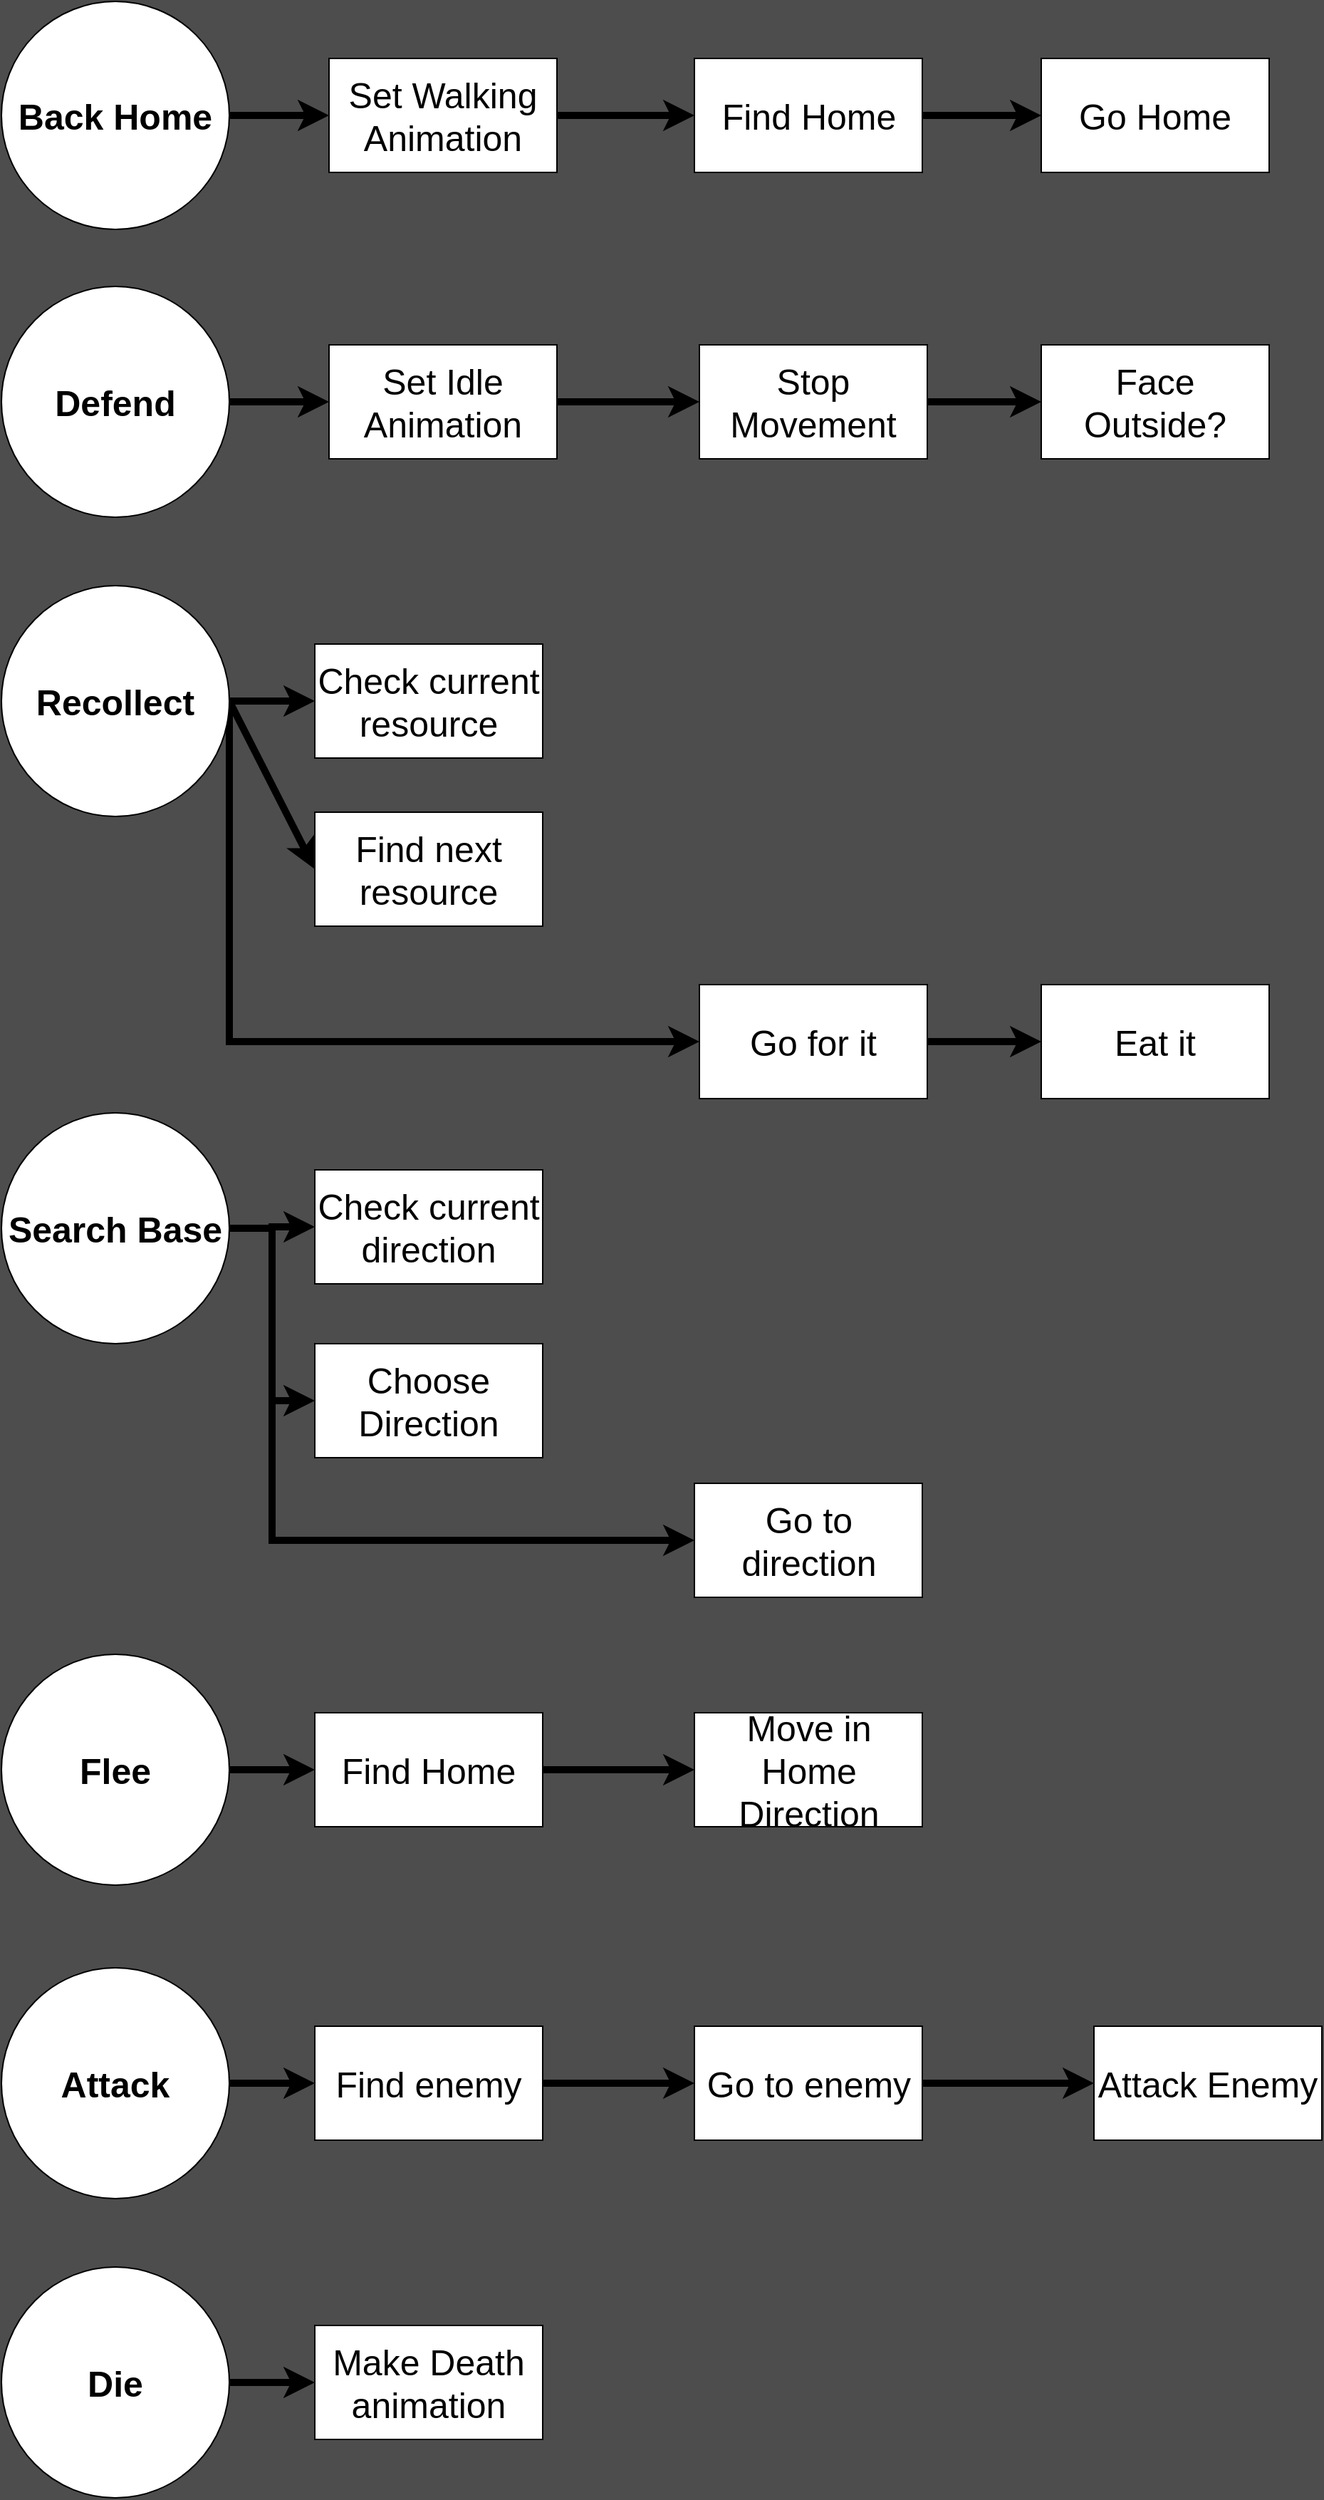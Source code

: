 <mxfile version="14.4.3" type="device"><diagram id="x0B7s7J_Xj7wXF_WWuj6" name="Page-1"><mxGraphModel dx="1673" dy="896" grid="1" gridSize="10" guides="1" tooltips="1" connect="1" arrows="1" fold="1" page="1" pageScale="1" pageWidth="1654" pageHeight="1169" background="#4D4D4D" math="0" shadow="0"><root><mxCell id="0"/><mxCell id="1" parent="0"/><mxCell id="KVbthgU6y1Rp9ufSTAyT-15" style="edgeStyle=orthogonalEdgeStyle;rounded=0;orthogonalLoop=1;jettySize=auto;html=1;exitX=1;exitY=0.5;exitDx=0;exitDy=0;entryX=0;entryY=0.5;entryDx=0;entryDy=0;strokeWidth=5;" edge="1" parent="1" source="KVbthgU6y1Rp9ufSTAyT-2" target="KVbthgU6y1Rp9ufSTAyT-3"><mxGeometry relative="1" as="geometry"/></mxCell><mxCell id="KVbthgU6y1Rp9ufSTAyT-2" value="&lt;font style=&quot;font-size: 25px&quot;&gt;&lt;b&gt;Back Home&lt;/b&gt;&lt;/font&gt;" style="ellipse;whiteSpace=wrap;html=1;" vertex="1" parent="1"><mxGeometry x="60" y="90" width="160" height="160" as="geometry"/></mxCell><mxCell id="KVbthgU6y1Rp9ufSTAyT-16" style="edgeStyle=orthogonalEdgeStyle;rounded=0;orthogonalLoop=1;jettySize=auto;html=1;exitX=1;exitY=0.5;exitDx=0;exitDy=0;entryX=0;entryY=0.5;entryDx=0;entryDy=0;strokeWidth=5;" edge="1" parent="1" source="KVbthgU6y1Rp9ufSTAyT-3" target="KVbthgU6y1Rp9ufSTAyT-4"><mxGeometry relative="1" as="geometry"/></mxCell><mxCell id="KVbthgU6y1Rp9ufSTAyT-3" value="&lt;font style=&quot;font-size: 25px&quot;&gt;Set Walking Animation&lt;/font&gt;" style="rounded=0;whiteSpace=wrap;html=1;" vertex="1" parent="1"><mxGeometry x="290" y="130" width="160" height="80" as="geometry"/></mxCell><mxCell id="KVbthgU6y1Rp9ufSTAyT-17" style="edgeStyle=orthogonalEdgeStyle;rounded=0;orthogonalLoop=1;jettySize=auto;html=1;exitX=1;exitY=0.5;exitDx=0;exitDy=0;entryX=0;entryY=0.5;entryDx=0;entryDy=0;strokeWidth=5;" edge="1" parent="1" source="KVbthgU6y1Rp9ufSTAyT-4" target="KVbthgU6y1Rp9ufSTAyT-5"><mxGeometry relative="1" as="geometry"/></mxCell><mxCell id="KVbthgU6y1Rp9ufSTAyT-4" value="&lt;span style=&quot;font-size: 25px&quot;&gt;Find Home&lt;/span&gt;" style="rounded=0;whiteSpace=wrap;html=1;" vertex="1" parent="1"><mxGeometry x="546.5" y="130" width="160" height="80" as="geometry"/></mxCell><mxCell id="KVbthgU6y1Rp9ufSTAyT-5" value="&lt;span style=&quot;font-size: 25px&quot;&gt;Go Home&lt;/span&gt;" style="rounded=0;whiteSpace=wrap;html=1;" vertex="1" parent="1"><mxGeometry x="790" y="130" width="160" height="80" as="geometry"/></mxCell><mxCell id="KVbthgU6y1Rp9ufSTAyT-18" style="edgeStyle=orthogonalEdgeStyle;rounded=0;orthogonalLoop=1;jettySize=auto;html=1;exitX=1;exitY=0.5;exitDx=0;exitDy=0;entryX=0;entryY=0.5;entryDx=0;entryDy=0;strokeWidth=5;" edge="1" parent="1" source="KVbthgU6y1Rp9ufSTAyT-6" target="KVbthgU6y1Rp9ufSTAyT-7"><mxGeometry relative="1" as="geometry"/></mxCell><mxCell id="KVbthgU6y1Rp9ufSTAyT-6" value="&lt;font style=&quot;font-size: 25px&quot;&gt;&lt;b&gt;Defend&lt;br&gt;&lt;/b&gt;&lt;/font&gt;" style="ellipse;whiteSpace=wrap;html=1;" vertex="1" parent="1"><mxGeometry x="60" y="290" width="160" height="162" as="geometry"/></mxCell><mxCell id="KVbthgU6y1Rp9ufSTAyT-19" style="edgeStyle=orthogonalEdgeStyle;rounded=0;orthogonalLoop=1;jettySize=auto;html=1;exitX=1;exitY=0.5;exitDx=0;exitDy=0;entryX=0;entryY=0.5;entryDx=0;entryDy=0;strokeWidth=5;" edge="1" parent="1" source="KVbthgU6y1Rp9ufSTAyT-7" target="KVbthgU6y1Rp9ufSTAyT-8"><mxGeometry relative="1" as="geometry"/></mxCell><mxCell id="KVbthgU6y1Rp9ufSTAyT-7" value="&lt;font style=&quot;font-size: 25px&quot;&gt;Set Idle Animation&lt;/font&gt;" style="rounded=0;whiteSpace=wrap;html=1;" vertex="1" parent="1"><mxGeometry x="290" y="331" width="160" height="80" as="geometry"/></mxCell><mxCell id="KVbthgU6y1Rp9ufSTAyT-20" style="edgeStyle=orthogonalEdgeStyle;rounded=0;orthogonalLoop=1;jettySize=auto;html=1;exitX=1;exitY=0.5;exitDx=0;exitDy=0;entryX=0;entryY=0.5;entryDx=0;entryDy=0;strokeWidth=5;" edge="1" parent="1" source="KVbthgU6y1Rp9ufSTAyT-8" target="KVbthgU6y1Rp9ufSTAyT-9"><mxGeometry relative="1" as="geometry"/></mxCell><mxCell id="KVbthgU6y1Rp9ufSTAyT-8" value="&lt;span style=&quot;font-size: 25px&quot;&gt;Stop Movement&lt;/span&gt;" style="rounded=0;whiteSpace=wrap;html=1;" vertex="1" parent="1"><mxGeometry x="550" y="331" width="160" height="80" as="geometry"/></mxCell><mxCell id="KVbthgU6y1Rp9ufSTAyT-9" value="&lt;span style=&quot;font-size: 25px&quot;&gt;Face Outside?&lt;/span&gt;" style="rounded=0;whiteSpace=wrap;html=1;" vertex="1" parent="1"><mxGeometry x="790" y="331" width="160" height="80" as="geometry"/></mxCell><mxCell id="KVbthgU6y1Rp9ufSTAyT-22" style="rounded=0;orthogonalLoop=1;jettySize=auto;html=1;exitX=1;exitY=0.5;exitDx=0;exitDy=0;strokeWidth=5;" edge="1" parent="1" source="KVbthgU6y1Rp9ufSTAyT-10" target="KVbthgU6y1Rp9ufSTAyT-14"><mxGeometry relative="1" as="geometry"/></mxCell><mxCell id="KVbthgU6y1Rp9ufSTAyT-23" style="rounded=0;orthogonalLoop=1;jettySize=auto;html=1;exitX=1;exitY=0.5;exitDx=0;exitDy=0;entryX=0;entryY=0.5;entryDx=0;entryDy=0;strokeWidth=5;" edge="1" parent="1" source="KVbthgU6y1Rp9ufSTAyT-10" target="KVbthgU6y1Rp9ufSTAyT-11"><mxGeometry relative="1" as="geometry"/></mxCell><mxCell id="KVbthgU6y1Rp9ufSTAyT-24" style="rounded=0;orthogonalLoop=1;jettySize=auto;html=1;exitX=1;exitY=0.5;exitDx=0;exitDy=0;entryX=0;entryY=0.5;entryDx=0;entryDy=0;strokeWidth=5;edgeStyle=orthogonalEdgeStyle;" edge="1" parent="1" source="KVbthgU6y1Rp9ufSTAyT-10" target="KVbthgU6y1Rp9ufSTAyT-12"><mxGeometry relative="1" as="geometry"><Array as="points"><mxPoint x="220" y="820"/></Array></mxGeometry></mxCell><mxCell id="KVbthgU6y1Rp9ufSTAyT-10" value="&lt;font style=&quot;font-size: 25px&quot;&gt;&lt;b&gt;Recollect&lt;br&gt;&lt;/b&gt;&lt;/font&gt;" style="ellipse;whiteSpace=wrap;html=1;" vertex="1" parent="1"><mxGeometry x="60" y="500" width="160" height="162" as="geometry"/></mxCell><mxCell id="KVbthgU6y1Rp9ufSTAyT-11" value="&lt;font style=&quot;font-size: 25px&quot;&gt;Find next resource&lt;/font&gt;" style="rounded=0;whiteSpace=wrap;html=1;" vertex="1" parent="1"><mxGeometry x="280" y="659" width="160" height="80" as="geometry"/></mxCell><mxCell id="KVbthgU6y1Rp9ufSTAyT-25" style="edgeStyle=orthogonalEdgeStyle;rounded=0;orthogonalLoop=1;jettySize=auto;html=1;exitX=1;exitY=0.5;exitDx=0;exitDy=0;entryX=0;entryY=0.5;entryDx=0;entryDy=0;strokeWidth=5;" edge="1" parent="1" source="KVbthgU6y1Rp9ufSTAyT-12" target="KVbthgU6y1Rp9ufSTAyT-13"><mxGeometry relative="1" as="geometry"/></mxCell><mxCell id="KVbthgU6y1Rp9ufSTAyT-12" value="&lt;font style=&quot;font-size: 25px&quot;&gt;Go for it&lt;/font&gt;" style="rounded=0;whiteSpace=wrap;html=1;" vertex="1" parent="1"><mxGeometry x="550" y="780" width="160" height="80" as="geometry"/></mxCell><mxCell id="KVbthgU6y1Rp9ufSTAyT-13" value="&lt;span style=&quot;font-size: 25px&quot;&gt;Eat it&lt;/span&gt;" style="rounded=0;whiteSpace=wrap;html=1;" vertex="1" parent="1"><mxGeometry x="790" y="780" width="160" height="80" as="geometry"/></mxCell><mxCell id="KVbthgU6y1Rp9ufSTAyT-14" value="&lt;font style=&quot;font-size: 25px&quot;&gt;Check current resource&lt;/font&gt;" style="rounded=0;whiteSpace=wrap;html=1;" vertex="1" parent="1"><mxGeometry x="280" y="541" width="160" height="80" as="geometry"/></mxCell><mxCell id="KVbthgU6y1Rp9ufSTAyT-30" style="edgeStyle=orthogonalEdgeStyle;rounded=0;orthogonalLoop=1;jettySize=auto;html=1;exitX=1;exitY=0.5;exitDx=0;exitDy=0;strokeWidth=5;" edge="1" parent="1" source="KVbthgU6y1Rp9ufSTAyT-26" target="KVbthgU6y1Rp9ufSTAyT-29"><mxGeometry relative="1" as="geometry"/></mxCell><mxCell id="KVbthgU6y1Rp9ufSTAyT-31" style="edgeStyle=orthogonalEdgeStyle;rounded=0;orthogonalLoop=1;jettySize=auto;html=1;exitX=1;exitY=0.5;exitDx=0;exitDy=0;entryX=0;entryY=0.5;entryDx=0;entryDy=0;strokeWidth=5;" edge="1" parent="1" source="KVbthgU6y1Rp9ufSTAyT-26" target="KVbthgU6y1Rp9ufSTAyT-27"><mxGeometry relative="1" as="geometry"/></mxCell><mxCell id="KVbthgU6y1Rp9ufSTAyT-32" style="edgeStyle=orthogonalEdgeStyle;rounded=0;orthogonalLoop=1;jettySize=auto;html=1;exitX=1;exitY=0.5;exitDx=0;exitDy=0;entryX=0;entryY=0.5;entryDx=0;entryDy=0;strokeWidth=5;" edge="1" parent="1" source="KVbthgU6y1Rp9ufSTAyT-26" target="KVbthgU6y1Rp9ufSTAyT-28"><mxGeometry relative="1" as="geometry"><Array as="points"><mxPoint x="250" y="951"/><mxPoint x="250" y="1170"/></Array></mxGeometry></mxCell><mxCell id="KVbthgU6y1Rp9ufSTAyT-26" value="&lt;font style=&quot;font-size: 25px&quot;&gt;&lt;b&gt;Search Base&lt;br&gt;&lt;/b&gt;&lt;/font&gt;" style="ellipse;whiteSpace=wrap;html=1;" vertex="1" parent="1"><mxGeometry x="60" y="870" width="160" height="162" as="geometry"/></mxCell><mxCell id="KVbthgU6y1Rp9ufSTAyT-27" value="&lt;font style=&quot;font-size: 25px&quot;&gt;Choose Direction&lt;/font&gt;" style="rounded=0;whiteSpace=wrap;html=1;" vertex="1" parent="1"><mxGeometry x="280" y="1032" width="160" height="80" as="geometry"/></mxCell><mxCell id="KVbthgU6y1Rp9ufSTAyT-28" value="&lt;font style=&quot;font-size: 25px&quot;&gt;Go to direction&lt;/font&gt;" style="rounded=0;whiteSpace=wrap;html=1;" vertex="1" parent="1"><mxGeometry x="546.5" y="1130" width="160" height="80" as="geometry"/></mxCell><mxCell id="KVbthgU6y1Rp9ufSTAyT-29" value="&lt;font style=&quot;font-size: 25px&quot;&gt;Check current direction&lt;/font&gt;" style="rounded=0;whiteSpace=wrap;html=1;" vertex="1" parent="1"><mxGeometry x="280" y="910" width="160" height="80" as="geometry"/></mxCell><mxCell id="KVbthgU6y1Rp9ufSTAyT-36" style="edgeStyle=orthogonalEdgeStyle;rounded=0;orthogonalLoop=1;jettySize=auto;html=1;exitX=1;exitY=0.5;exitDx=0;exitDy=0;entryX=0;entryY=0.5;entryDx=0;entryDy=0;strokeWidth=5;" edge="1" parent="1" source="KVbthgU6y1Rp9ufSTAyT-33" target="KVbthgU6y1Rp9ufSTAyT-34"><mxGeometry relative="1" as="geometry"/></mxCell><mxCell id="KVbthgU6y1Rp9ufSTAyT-33" value="&lt;font style=&quot;font-size: 25px&quot;&gt;&lt;b&gt;Flee&lt;br&gt;&lt;/b&gt;&lt;/font&gt;" style="ellipse;whiteSpace=wrap;html=1;" vertex="1" parent="1"><mxGeometry x="60" y="1250" width="160" height="162" as="geometry"/></mxCell><mxCell id="KVbthgU6y1Rp9ufSTAyT-37" style="edgeStyle=orthogonalEdgeStyle;rounded=0;orthogonalLoop=1;jettySize=auto;html=1;exitX=1;exitY=0.5;exitDx=0;exitDy=0;entryX=0;entryY=0.5;entryDx=0;entryDy=0;strokeWidth=5;" edge="1" parent="1" source="KVbthgU6y1Rp9ufSTAyT-34" target="KVbthgU6y1Rp9ufSTAyT-35"><mxGeometry relative="1" as="geometry"/></mxCell><mxCell id="KVbthgU6y1Rp9ufSTAyT-34" value="&lt;font style=&quot;font-size: 25px&quot;&gt;Find Home&lt;/font&gt;" style="rounded=0;whiteSpace=wrap;html=1;" vertex="1" parent="1"><mxGeometry x="280" y="1291" width="160" height="80" as="geometry"/></mxCell><mxCell id="KVbthgU6y1Rp9ufSTAyT-35" value="&lt;font style=&quot;font-size: 25px&quot;&gt;Move in Home Direction&lt;/font&gt;" style="rounded=0;whiteSpace=wrap;html=1;" vertex="1" parent="1"><mxGeometry x="546.5" y="1291" width="160" height="80" as="geometry"/></mxCell><mxCell id="KVbthgU6y1Rp9ufSTAyT-42" style="edgeStyle=orthogonalEdgeStyle;rounded=0;orthogonalLoop=1;jettySize=auto;html=1;exitX=1;exitY=0.5;exitDx=0;exitDy=0;entryX=0;entryY=0.5;entryDx=0;entryDy=0;strokeWidth=5;" edge="1" parent="1" source="KVbthgU6y1Rp9ufSTAyT-38" target="KVbthgU6y1Rp9ufSTAyT-39"><mxGeometry relative="1" as="geometry"/></mxCell><mxCell id="KVbthgU6y1Rp9ufSTAyT-38" value="&lt;font style=&quot;font-size: 25px&quot;&gt;&lt;b&gt;Attack&lt;br&gt;&lt;/b&gt;&lt;/font&gt;" style="ellipse;whiteSpace=wrap;html=1;" vertex="1" parent="1"><mxGeometry x="60" y="1470" width="160" height="162" as="geometry"/></mxCell><mxCell id="KVbthgU6y1Rp9ufSTAyT-43" style="edgeStyle=orthogonalEdgeStyle;rounded=0;orthogonalLoop=1;jettySize=auto;html=1;exitX=1;exitY=0.5;exitDx=0;exitDy=0;entryX=0;entryY=0.5;entryDx=0;entryDy=0;strokeWidth=5;" edge="1" parent="1" source="KVbthgU6y1Rp9ufSTAyT-39" target="KVbthgU6y1Rp9ufSTAyT-40"><mxGeometry relative="1" as="geometry"/></mxCell><mxCell id="KVbthgU6y1Rp9ufSTAyT-39" value="&lt;font style=&quot;font-size: 25px&quot;&gt;Find enemy&lt;/font&gt;" style="rounded=0;whiteSpace=wrap;html=1;" vertex="1" parent="1"><mxGeometry x="280" y="1511" width="160" height="80" as="geometry"/></mxCell><mxCell id="KVbthgU6y1Rp9ufSTAyT-44" style="edgeStyle=orthogonalEdgeStyle;rounded=0;orthogonalLoop=1;jettySize=auto;html=1;exitX=1;exitY=0.5;exitDx=0;exitDy=0;strokeWidth=5;" edge="1" parent="1" source="KVbthgU6y1Rp9ufSTAyT-40" target="KVbthgU6y1Rp9ufSTAyT-41"><mxGeometry relative="1" as="geometry"/></mxCell><mxCell id="KVbthgU6y1Rp9ufSTAyT-40" value="&lt;font style=&quot;font-size: 25px&quot;&gt;Go to enemy&lt;/font&gt;" style="rounded=0;whiteSpace=wrap;html=1;" vertex="1" parent="1"><mxGeometry x="546.5" y="1511" width="160" height="80" as="geometry"/></mxCell><mxCell id="KVbthgU6y1Rp9ufSTAyT-41" value="&lt;font style=&quot;font-size: 25px&quot;&gt;Attack Enemy&lt;/font&gt;" style="rounded=0;whiteSpace=wrap;html=1;" vertex="1" parent="1"><mxGeometry x="827" y="1511" width="160" height="80" as="geometry"/></mxCell><mxCell id="KVbthgU6y1Rp9ufSTAyT-47" style="edgeStyle=orthogonalEdgeStyle;rounded=0;orthogonalLoop=1;jettySize=auto;html=1;exitX=1;exitY=0.5;exitDx=0;exitDy=0;entryX=0;entryY=0.5;entryDx=0;entryDy=0;strokeWidth=5;" edge="1" parent="1" source="KVbthgU6y1Rp9ufSTAyT-45" target="KVbthgU6y1Rp9ufSTAyT-46"><mxGeometry relative="1" as="geometry"/></mxCell><mxCell id="KVbthgU6y1Rp9ufSTAyT-45" value="&lt;font style=&quot;font-size: 25px&quot;&gt;&lt;b&gt;Die&lt;br&gt;&lt;/b&gt;&lt;/font&gt;" style="ellipse;whiteSpace=wrap;html=1;" vertex="1" parent="1"><mxGeometry x="60" y="1680" width="160" height="162" as="geometry"/></mxCell><mxCell id="KVbthgU6y1Rp9ufSTAyT-46" value="&lt;font style=&quot;font-size: 25px&quot;&gt;Make Death animation&lt;/font&gt;" style="rounded=0;whiteSpace=wrap;html=1;" vertex="1" parent="1"><mxGeometry x="280" y="1721" width="160" height="80" as="geometry"/></mxCell></root></mxGraphModel></diagram></mxfile>